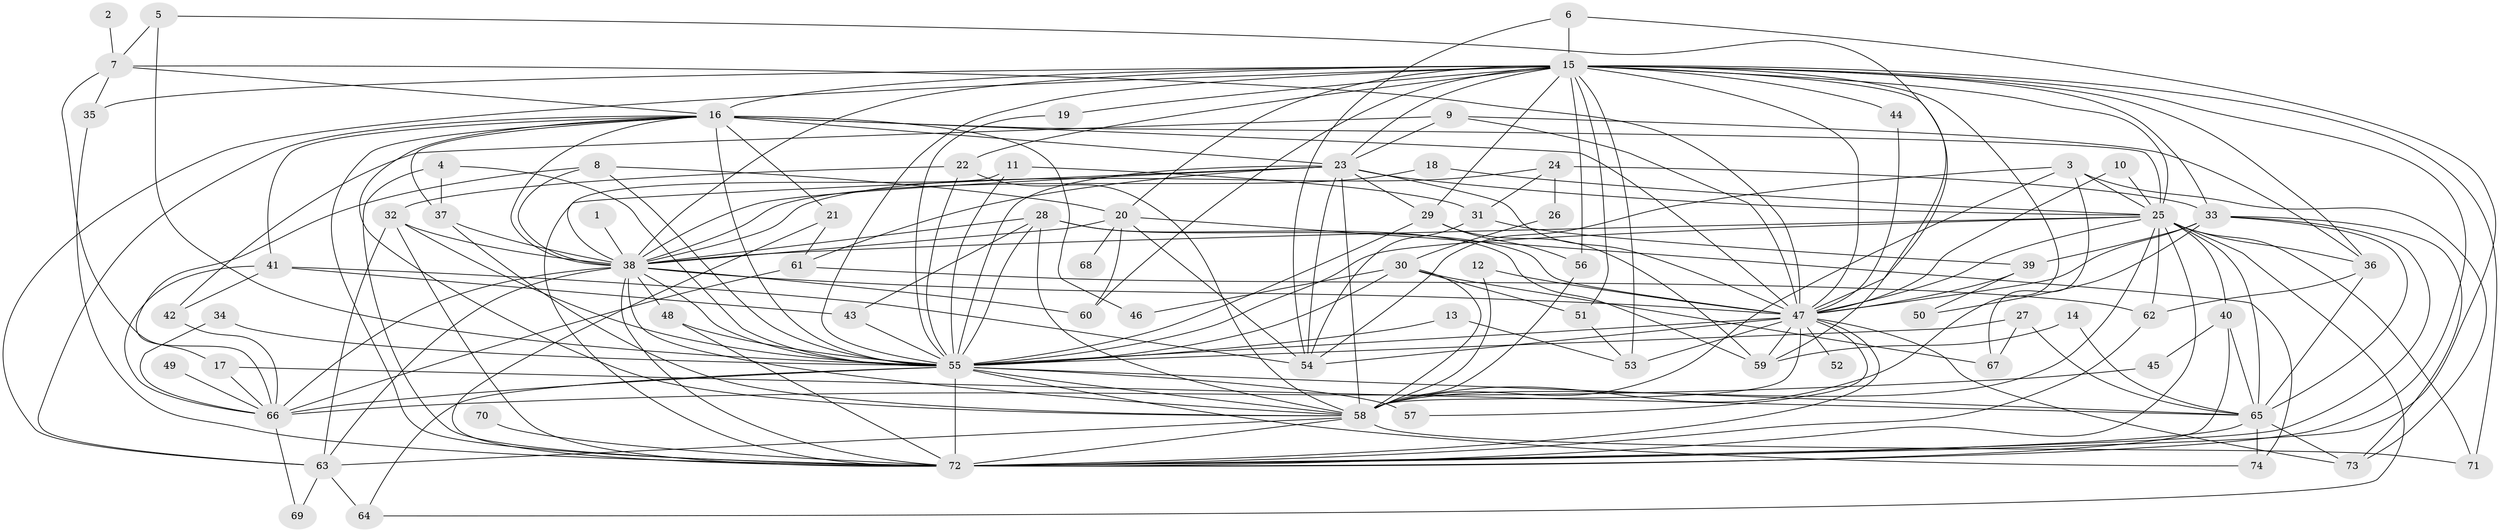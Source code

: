 // original degree distribution, {29: 0.013513513513513514, 23: 0.013513513513513514, 28: 0.006756756756756757, 16: 0.006756756756756757, 24: 0.006756756756756757, 21: 0.006756756756756757, 18: 0.006756756756756757, 25: 0.006756756756756757, 2: 0.5540540540540541, 3: 0.18243243243243243, 7: 0.013513513513513514, 8: 0.006756756756756757, 13: 0.006756756756756757, 5: 0.060810810810810814, 4: 0.08108108108108109, 6: 0.013513513513513514, 9: 0.006756756756756757, 12: 0.006756756756756757}
// Generated by graph-tools (version 1.1) at 2025/01/03/09/25 03:01:23]
// undirected, 74 vertices, 205 edges
graph export_dot {
graph [start="1"]
  node [color=gray90,style=filled];
  1;
  2;
  3;
  4;
  5;
  6;
  7;
  8;
  9;
  10;
  11;
  12;
  13;
  14;
  15;
  16;
  17;
  18;
  19;
  20;
  21;
  22;
  23;
  24;
  25;
  26;
  27;
  28;
  29;
  30;
  31;
  32;
  33;
  34;
  35;
  36;
  37;
  38;
  39;
  40;
  41;
  42;
  43;
  44;
  45;
  46;
  47;
  48;
  49;
  50;
  51;
  52;
  53;
  54;
  55;
  56;
  57;
  58;
  59;
  60;
  61;
  62;
  63;
  64;
  65;
  66;
  67;
  68;
  69;
  70;
  71;
  72;
  73;
  74;
  1 -- 38 [weight=1.0];
  2 -- 7 [weight=1.0];
  3 -- 25 [weight=1.0];
  3 -- 54 [weight=1.0];
  3 -- 58 [weight=1.0];
  3 -- 67 [weight=1.0];
  3 -- 73 [weight=1.0];
  4 -- 37 [weight=1.0];
  4 -- 55 [weight=1.0];
  4 -- 72 [weight=1.0];
  5 -- 7 [weight=1.0];
  5 -- 47 [weight=1.0];
  5 -- 55 [weight=1.0];
  6 -- 15 [weight=1.0];
  6 -- 54 [weight=1.0];
  6 -- 72 [weight=1.0];
  7 -- 16 [weight=1.0];
  7 -- 17 [weight=1.0];
  7 -- 35 [weight=1.0];
  7 -- 47 [weight=1.0];
  8 -- 20 [weight=1.0];
  8 -- 38 [weight=1.0];
  8 -- 55 [weight=1.0];
  8 -- 66 [weight=1.0];
  9 -- 23 [weight=1.0];
  9 -- 36 [weight=1.0];
  9 -- 42 [weight=1.0];
  9 -- 47 [weight=1.0];
  10 -- 25 [weight=1.0];
  10 -- 47 [weight=1.0];
  11 -- 31 [weight=1.0];
  11 -- 38 [weight=1.0];
  11 -- 55 [weight=1.0];
  12 -- 47 [weight=1.0];
  12 -- 58 [weight=1.0];
  13 -- 53 [weight=1.0];
  13 -- 55 [weight=2.0];
  14 -- 59 [weight=1.0];
  14 -- 65 [weight=1.0];
  15 -- 16 [weight=2.0];
  15 -- 19 [weight=1.0];
  15 -- 20 [weight=1.0];
  15 -- 22 [weight=1.0];
  15 -- 23 [weight=1.0];
  15 -- 25 [weight=1.0];
  15 -- 29 [weight=1.0];
  15 -- 33 [weight=1.0];
  15 -- 35 [weight=1.0];
  15 -- 36 [weight=1.0];
  15 -- 38 [weight=1.0];
  15 -- 44 [weight=1.0];
  15 -- 47 [weight=1.0];
  15 -- 51 [weight=1.0];
  15 -- 53 [weight=1.0];
  15 -- 55 [weight=3.0];
  15 -- 56 [weight=2.0];
  15 -- 58 [weight=1.0];
  15 -- 59 [weight=1.0];
  15 -- 60 [weight=1.0];
  15 -- 63 [weight=1.0];
  15 -- 71 [weight=1.0];
  15 -- 72 [weight=2.0];
  16 -- 21 [weight=1.0];
  16 -- 23 [weight=1.0];
  16 -- 25 [weight=1.0];
  16 -- 37 [weight=1.0];
  16 -- 38 [weight=1.0];
  16 -- 41 [weight=1.0];
  16 -- 46 [weight=1.0];
  16 -- 47 [weight=2.0];
  16 -- 55 [weight=3.0];
  16 -- 58 [weight=1.0];
  16 -- 63 [weight=1.0];
  16 -- 72 [weight=1.0];
  17 -- 65 [weight=1.0];
  17 -- 66 [weight=1.0];
  18 -- 25 [weight=1.0];
  18 -- 38 [weight=1.0];
  19 -- 55 [weight=1.0];
  20 -- 38 [weight=2.0];
  20 -- 54 [weight=1.0];
  20 -- 60 [weight=1.0];
  20 -- 68 [weight=1.0];
  20 -- 74 [weight=1.0];
  21 -- 61 [weight=1.0];
  21 -- 72 [weight=1.0];
  22 -- 32 [weight=1.0];
  22 -- 55 [weight=1.0];
  22 -- 58 [weight=1.0];
  23 -- 25 [weight=2.0];
  23 -- 29 [weight=1.0];
  23 -- 38 [weight=1.0];
  23 -- 47 [weight=2.0];
  23 -- 54 [weight=1.0];
  23 -- 55 [weight=2.0];
  23 -- 58 [weight=2.0];
  23 -- 61 [weight=1.0];
  23 -- 72 [weight=1.0];
  24 -- 26 [weight=1.0];
  24 -- 31 [weight=1.0];
  24 -- 33 [weight=2.0];
  24 -- 38 [weight=1.0];
  25 -- 36 [weight=1.0];
  25 -- 38 [weight=1.0];
  25 -- 40 [weight=2.0];
  25 -- 47 [weight=1.0];
  25 -- 55 [weight=2.0];
  25 -- 58 [weight=2.0];
  25 -- 62 [weight=1.0];
  25 -- 64 [weight=1.0];
  25 -- 65 [weight=1.0];
  25 -- 71 [weight=1.0];
  25 -- 72 [weight=1.0];
  26 -- 30 [weight=1.0];
  27 -- 55 [weight=2.0];
  27 -- 65 [weight=1.0];
  27 -- 67 [weight=1.0];
  28 -- 38 [weight=1.0];
  28 -- 43 [weight=1.0];
  28 -- 47 [weight=1.0];
  28 -- 55 [weight=1.0];
  28 -- 58 [weight=1.0];
  28 -- 59 [weight=1.0];
  29 -- 55 [weight=1.0];
  29 -- 56 [weight=1.0];
  29 -- 59 [weight=1.0];
  30 -- 46 [weight=1.0];
  30 -- 51 [weight=1.0];
  30 -- 55 [weight=2.0];
  30 -- 58 [weight=1.0];
  30 -- 67 [weight=1.0];
  31 -- 39 [weight=1.0];
  31 -- 54 [weight=1.0];
  32 -- 38 [weight=1.0];
  32 -- 55 [weight=1.0];
  32 -- 63 [weight=1.0];
  32 -- 72 [weight=1.0];
  33 -- 39 [weight=1.0];
  33 -- 47 [weight=1.0];
  33 -- 50 [weight=1.0];
  33 -- 65 [weight=1.0];
  33 -- 72 [weight=1.0];
  33 -- 73 [weight=1.0];
  34 -- 55 [weight=1.0];
  34 -- 66 [weight=1.0];
  35 -- 72 [weight=1.0];
  36 -- 62 [weight=1.0];
  36 -- 65 [weight=2.0];
  37 -- 38 [weight=1.0];
  37 -- 58 [weight=1.0];
  38 -- 47 [weight=1.0];
  38 -- 48 [weight=1.0];
  38 -- 55 [weight=2.0];
  38 -- 58 [weight=1.0];
  38 -- 60 [weight=1.0];
  38 -- 63 [weight=2.0];
  38 -- 66 [weight=1.0];
  38 -- 72 [weight=1.0];
  39 -- 47 [weight=1.0];
  39 -- 50 [weight=1.0];
  40 -- 45 [weight=1.0];
  40 -- 65 [weight=1.0];
  40 -- 72 [weight=1.0];
  41 -- 42 [weight=1.0];
  41 -- 43 [weight=1.0];
  41 -- 54 [weight=1.0];
  41 -- 66 [weight=1.0];
  42 -- 66 [weight=1.0];
  43 -- 55 [weight=1.0];
  44 -- 47 [weight=1.0];
  45 -- 66 [weight=1.0];
  47 -- 52 [weight=1.0];
  47 -- 53 [weight=1.0];
  47 -- 54 [weight=1.0];
  47 -- 55 [weight=2.0];
  47 -- 57 [weight=1.0];
  47 -- 58 [weight=2.0];
  47 -- 59 [weight=1.0];
  47 -- 72 [weight=1.0];
  47 -- 73 [weight=1.0];
  48 -- 55 [weight=2.0];
  48 -- 72 [weight=1.0];
  49 -- 66 [weight=1.0];
  51 -- 53 [weight=1.0];
  55 -- 57 [weight=2.0];
  55 -- 58 [weight=3.0];
  55 -- 64 [weight=1.0];
  55 -- 65 [weight=1.0];
  55 -- 66 [weight=2.0];
  55 -- 72 [weight=3.0];
  55 -- 74 [weight=1.0];
  56 -- 58 [weight=1.0];
  58 -- 63 [weight=1.0];
  58 -- 71 [weight=1.0];
  58 -- 72 [weight=1.0];
  61 -- 62 [weight=1.0];
  61 -- 66 [weight=1.0];
  62 -- 72 [weight=1.0];
  63 -- 64 [weight=1.0];
  63 -- 69 [weight=1.0];
  65 -- 72 [weight=1.0];
  65 -- 73 [weight=1.0];
  65 -- 74 [weight=1.0];
  66 -- 69 [weight=1.0];
  70 -- 72 [weight=1.0];
}
